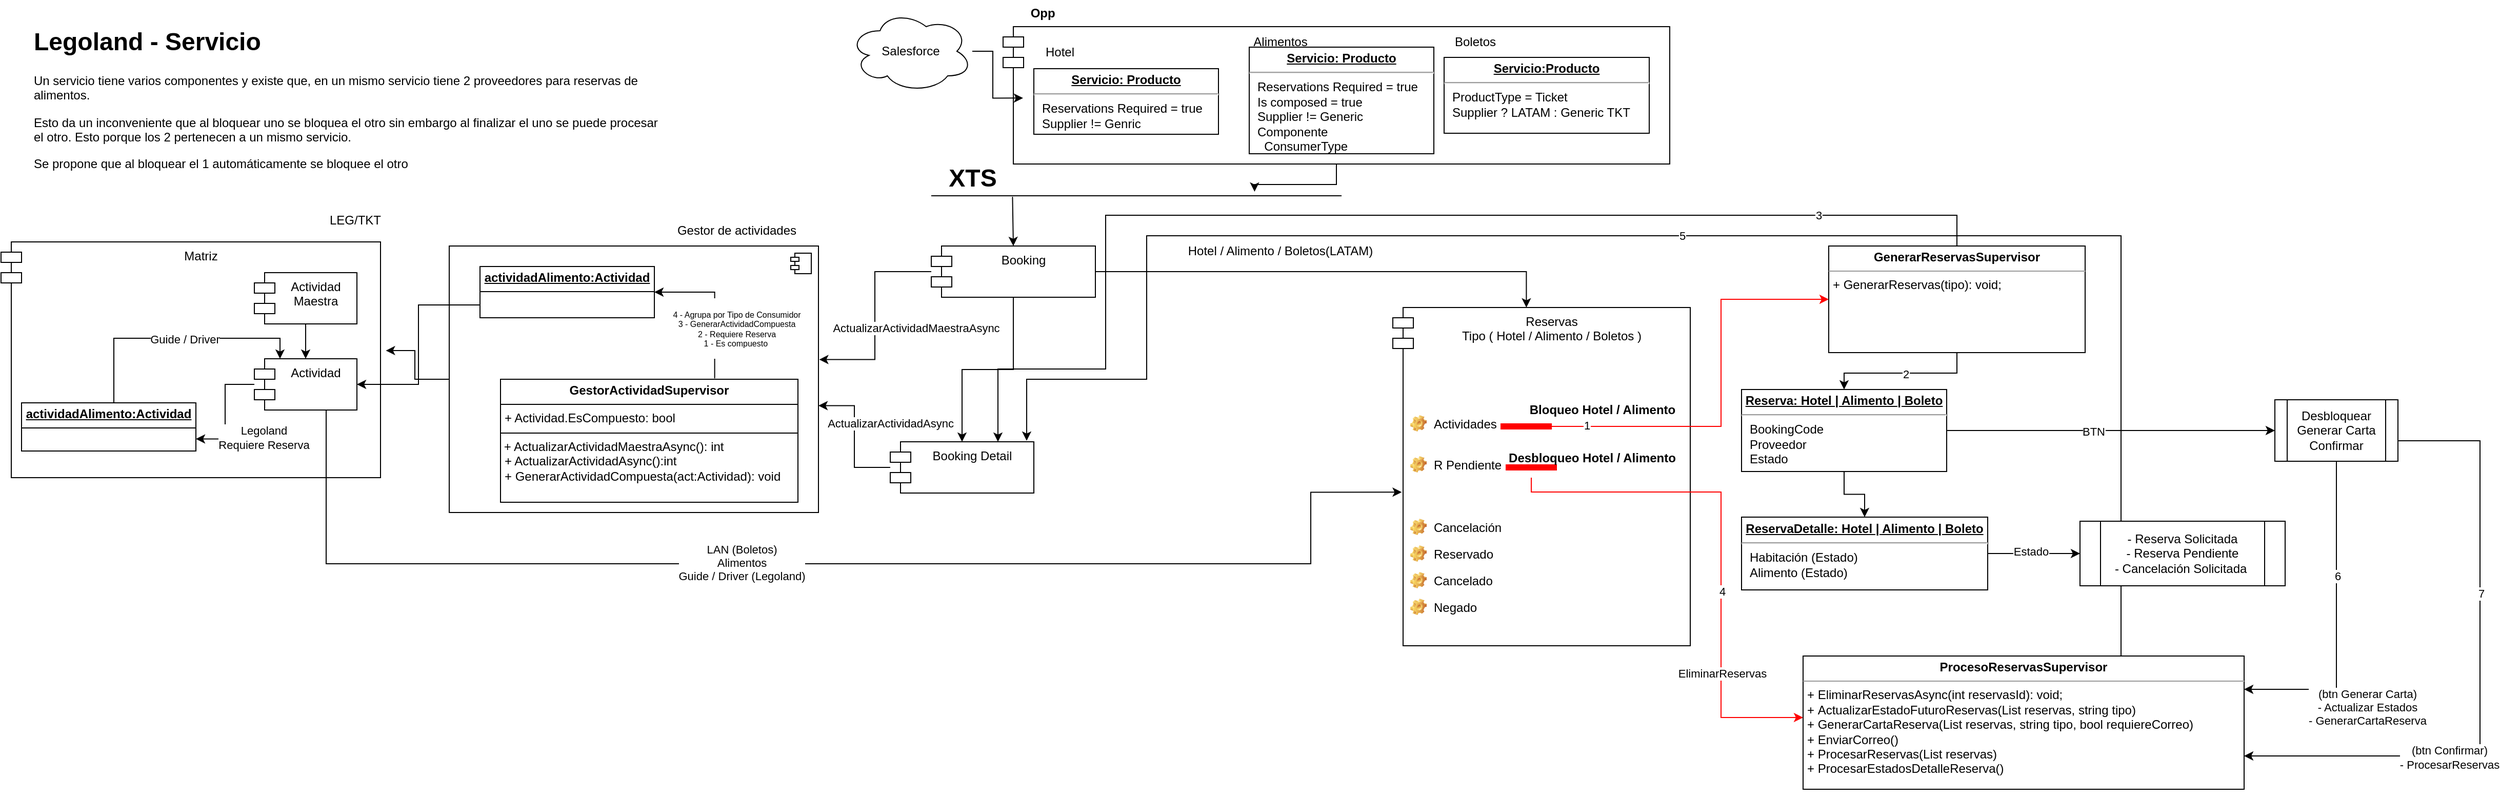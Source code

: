 <mxfile version="24.1.0" type="device">
  <diagram name="Página-1" id="PYMxH9Rl1cGZMPKtF-ub">
    <mxGraphModel dx="1992" dy="854" grid="1" gridSize="10" guides="1" tooltips="1" connect="1" arrows="1" fold="1" page="1" pageScale="1" pageWidth="827" pageHeight="1169" math="0" shadow="0">
      <root>
        <mxCell id="0" />
        <mxCell id="1" parent="0" />
        <mxCell id="vX2chzJ--pAAIUpLTNBK-2" value="Matriz" style="shape=module;align=left;spacingLeft=20;align=center;verticalAlign=top;whiteSpace=wrap;html=1;" parent="1" vertex="1">
          <mxGeometry x="-827" y="236" width="370" height="230" as="geometry" />
        </mxCell>
        <mxCell id="v7J90BLapNFsVzW8ZO-v-1" value="Salesforce" style="ellipse;shape=cloud;whiteSpace=wrap;html=1;" parent="1" vertex="1">
          <mxGeometry y="10" width="120" height="80" as="geometry" />
        </mxCell>
        <mxCell id="v7J90BLapNFsVzW8ZO-v-2" value="" style="shape=module;align=left;spacingLeft=20;align=center;verticalAlign=top;whiteSpace=wrap;html=1;" parent="1" vertex="1">
          <mxGeometry x="150" y="26" width="650" height="134" as="geometry" />
        </mxCell>
        <mxCell id="v7J90BLapNFsVzW8ZO-v-4" style="edgeStyle=orthogonalEdgeStyle;rounded=0;orthogonalLoop=1;jettySize=auto;html=1;entryX=0.03;entryY=0.52;entryDx=0;entryDy=0;entryPerimeter=0;" parent="1" source="v7J90BLapNFsVzW8ZO-v-1" target="v7J90BLapNFsVzW8ZO-v-2" edge="1">
          <mxGeometry relative="1" as="geometry" />
        </mxCell>
        <mxCell id="v7J90BLapNFsVzW8ZO-v-5" value="Opp&amp;nbsp;" style="text;align=center;fontStyle=1;verticalAlign=middle;spacingLeft=3;spacingRight=3;strokeColor=none;rotatable=0;points=[[0,0.5],[1,0.5]];portConstraint=eastwest;html=1;" parent="1" vertex="1">
          <mxGeometry x="150" width="80" height="26" as="geometry" />
        </mxCell>
        <mxCell id="v7J90BLapNFsVzW8ZO-v-7" value="" style="line;strokeWidth=1;fillColor=none;align=left;verticalAlign=middle;spacingTop=-1;spacingLeft=3;spacingRight=3;rotatable=0;labelPosition=right;points=[];portConstraint=eastwest;strokeColor=inherit;" parent="1" vertex="1">
          <mxGeometry x="80" y="187" width="400" height="8" as="geometry" />
        </mxCell>
        <mxCell id="v7J90BLapNFsVzW8ZO-v-8" value="XTS" style="text;align=center;fontStyle=1;verticalAlign=middle;spacingLeft=3;spacingRight=3;strokeColor=none;rotatable=0;points=[[0,0.5],[1,0.5]];portConstraint=eastwest;html=1;fontSize=24;" parent="1" vertex="1">
          <mxGeometry x="80" y="161" width="80" height="26" as="geometry" />
        </mxCell>
        <mxCell id="vkyU6mVskXSO25N0Nz5W-3" style="edgeStyle=orthogonalEdgeStyle;rounded=0;orthogonalLoop=1;jettySize=auto;html=1;entryX=0.5;entryY=0;entryDx=0;entryDy=0;" parent="1" source="v7J90BLapNFsVzW8ZO-v-10" target="vkyU6mVskXSO25N0Nz5W-2" edge="1">
          <mxGeometry relative="1" as="geometry" />
        </mxCell>
        <mxCell id="VNpWWEozQAFH_FodjFq2-3" style="edgeStyle=orthogonalEdgeStyle;rounded=0;orthogonalLoop=1;jettySize=auto;html=1;entryX=1.002;entryY=0.426;entryDx=0;entryDy=0;entryPerimeter=0;" parent="1" source="v7J90BLapNFsVzW8ZO-v-10" target="VNpWWEozQAFH_FodjFq2-1" edge="1">
          <mxGeometry relative="1" as="geometry" />
        </mxCell>
        <mxCell id="7Qd1ihJ0JhN_LgOngrTX-6" value="ActualizarActividadMaestraAsync" style="edgeLabel;html=1;align=center;verticalAlign=middle;resizable=0;points=[];" parent="VNpWWEozQAFH_FodjFq2-3" vertex="1" connectable="0">
          <mxGeometry x="0.046" y="1" relative="1" as="geometry">
            <mxPoint x="39" y="8" as="offset" />
          </mxGeometry>
        </mxCell>
        <mxCell id="v7J90BLapNFsVzW8ZO-v-10" value="Booking" style="shape=module;align=left;spacingLeft=20;align=center;verticalAlign=top;whiteSpace=wrap;html=1;" parent="1" vertex="1">
          <mxGeometry x="80" y="240" width="160" height="50" as="geometry" />
        </mxCell>
        <mxCell id="v7J90BLapNFsVzW8ZO-v-11" value="" style="endArrow=classic;html=1;rounded=0;exitX=0.198;exitY=0.625;exitDx=0;exitDy=0;exitPerimeter=0;entryX=0.5;entryY=0;entryDx=0;entryDy=0;" parent="1" source="v7J90BLapNFsVzW8ZO-v-7" target="v7J90BLapNFsVzW8ZO-v-10" edge="1">
          <mxGeometry width="50" height="50" relative="1" as="geometry">
            <mxPoint x="270" y="330" as="sourcePoint" />
            <mxPoint x="320" y="280" as="targetPoint" />
          </mxGeometry>
        </mxCell>
        <mxCell id="v7J90BLapNFsVzW8ZO-v-12" value="Reservas&lt;br&gt;Tipo ( Hotel / Alimento / Boletos )" style="shape=module;align=left;spacingLeft=20;align=center;verticalAlign=top;whiteSpace=wrap;html=1;" parent="1" vertex="1">
          <mxGeometry x="530" y="300" width="290" height="330" as="geometry" />
        </mxCell>
        <mxCell id="vVjyvrWSgjifBvwSnUGZ-7" style="edgeStyle=orthogonalEdgeStyle;rounded=0;orthogonalLoop=1;jettySize=auto;html=1;entryX=0.75;entryY=0;entryDx=0;entryDy=0;" parent="1" source="sygQfr_O5eZbzNL4AvN2-1" target="vkyU6mVskXSO25N0Nz5W-2" edge="1">
          <mxGeometry relative="1" as="geometry">
            <Array as="points">
              <mxPoint x="250" y="210" />
              <mxPoint x="250" y="360" />
              <mxPoint x="145" y="360" />
            </Array>
          </mxGeometry>
        </mxCell>
        <mxCell id="vVjyvrWSgjifBvwSnUGZ-9" value="3" style="edgeLabel;html=1;align=center;verticalAlign=middle;resizable=0;points=[];" parent="vVjyvrWSgjifBvwSnUGZ-7" vertex="1" connectable="0">
          <mxGeometry x="-0.722" relative="1" as="geometry">
            <mxPoint as="offset" />
          </mxGeometry>
        </mxCell>
        <mxCell id="vVjyvrWSgjifBvwSnUGZ-8" style="edgeStyle=orthogonalEdgeStyle;rounded=0;orthogonalLoop=1;jettySize=auto;html=1;entryX=0.5;entryY=0;entryDx=0;entryDy=0;" parent="1" source="sygQfr_O5eZbzNL4AvN2-1" target="vkyU6mVskXSO25N0Nz5W-9" edge="1">
          <mxGeometry relative="1" as="geometry" />
        </mxCell>
        <mxCell id="vVjyvrWSgjifBvwSnUGZ-10" value="2" style="edgeLabel;html=1;align=center;verticalAlign=middle;resizable=0;points=[];" parent="vVjyvrWSgjifBvwSnUGZ-8" vertex="1" connectable="0">
          <mxGeometry x="-0.041" y="1" relative="1" as="geometry">
            <mxPoint as="offset" />
          </mxGeometry>
        </mxCell>
        <mxCell id="sygQfr_O5eZbzNL4AvN2-1" value="&lt;p style=&quot;margin:0px;margin-top:4px;text-align:center;&quot;&gt;&lt;b&gt;GenerarReservasSupervisor&lt;/b&gt;&lt;/p&gt;&lt;hr size=&quot;1&quot;&gt;&lt;p style=&quot;margin:0px;margin-left:4px;&quot;&gt;&lt;/p&gt;&lt;p style=&quot;margin:0px;margin-left:4px;&quot;&gt;+ GenerarReservas(tipo): void;&lt;/p&gt;" style="verticalAlign=top;align=left;overflow=fill;fontSize=12;fontFamily=Helvetica;html=1;whiteSpace=wrap;" parent="1" vertex="1">
          <mxGeometry x="955" y="240" width="250" height="104" as="geometry" />
        </mxCell>
        <mxCell id="VNpWWEozQAFH_FodjFq2-4" style="edgeStyle=orthogonalEdgeStyle;rounded=0;orthogonalLoop=1;jettySize=auto;html=1;entryX=1;entryY=0.599;entryDx=0;entryDy=0;entryPerimeter=0;" parent="1" source="vkyU6mVskXSO25N0Nz5W-2" target="VNpWWEozQAFH_FodjFq2-1" edge="1">
          <mxGeometry relative="1" as="geometry" />
        </mxCell>
        <mxCell id="7Qd1ihJ0JhN_LgOngrTX-7" value="ActualizarActividadAsync" style="edgeLabel;html=1;align=center;verticalAlign=middle;resizable=0;points=[];" parent="VNpWWEozQAFH_FodjFq2-4" vertex="1" connectable="0">
          <mxGeometry x="0.303" y="-2" relative="1" as="geometry">
            <mxPoint x="33" y="7" as="offset" />
          </mxGeometry>
        </mxCell>
        <mxCell id="vkyU6mVskXSO25N0Nz5W-2" value="Booking Detail" style="shape=module;align=left;spacingLeft=20;align=center;verticalAlign=top;whiteSpace=wrap;html=1;" parent="1" vertex="1">
          <mxGeometry x="40" y="431" width="140" height="50" as="geometry" />
        </mxCell>
        <mxCell id="7Qd1ihJ0JhN_LgOngrTX-14" style="edgeStyle=orthogonalEdgeStyle;rounded=0;orthogonalLoop=1;jettySize=auto;html=1;entryX=1;entryY=0.75;entryDx=0;entryDy=0;" parent="1" source="vkyU6mVskXSO25N0Nz5W-4" target="7Qd1ihJ0JhN_LgOngrTX-13" edge="1">
          <mxGeometry relative="1" as="geometry" />
        </mxCell>
        <mxCell id="7Qd1ihJ0JhN_LgOngrTX-17" value="Legoland&lt;div&gt;Requiere Reserva&lt;/div&gt;" style="edgeLabel;html=1;align=center;verticalAlign=middle;resizable=0;points=[];" parent="7Qd1ihJ0JhN_LgOngrTX-14" vertex="1" connectable="0">
          <mxGeometry x="0.162" y="-1" relative="1" as="geometry">
            <mxPoint x="38" y="16" as="offset" />
          </mxGeometry>
        </mxCell>
        <mxCell id="vkyU6mVskXSO25N0Nz5W-4" value="Actividad" style="shape=module;align=left;spacingLeft=20;align=center;verticalAlign=top;whiteSpace=wrap;html=1;" parent="1" vertex="1">
          <mxGeometry x="-580" y="350" width="100" height="50" as="geometry" />
        </mxCell>
        <mxCell id="vkyU6mVskXSO25N0Nz5W-8" style="edgeStyle=orthogonalEdgeStyle;rounded=0;orthogonalLoop=1;jettySize=auto;html=1;entryX=0.5;entryY=0;entryDx=0;entryDy=0;" parent="1" source="vkyU6mVskXSO25N0Nz5W-5" target="vkyU6mVskXSO25N0Nz5W-4" edge="1">
          <mxGeometry relative="1" as="geometry" />
        </mxCell>
        <mxCell id="vkyU6mVskXSO25N0Nz5W-5" value="Actividad Maestra" style="shape=module;align=left;spacingLeft=20;align=center;verticalAlign=top;whiteSpace=wrap;html=1;" parent="1" vertex="1">
          <mxGeometry x="-580" y="266" width="100" height="50" as="geometry" />
        </mxCell>
        <mxCell id="vVjyvrWSgjifBvwSnUGZ-28" style="edgeStyle=orthogonalEdgeStyle;rounded=0;orthogonalLoop=1;jettySize=auto;html=1;entryX=0.5;entryY=0;entryDx=0;entryDy=0;" parent="1" source="vkyU6mVskXSO25N0Nz5W-9" target="vVjyvrWSgjifBvwSnUGZ-27" edge="1">
          <mxGeometry relative="1" as="geometry" />
        </mxCell>
        <mxCell id="vVjyvrWSgjifBvwSnUGZ-32" style="edgeStyle=orthogonalEdgeStyle;rounded=0;orthogonalLoop=1;jettySize=auto;html=1;entryX=0;entryY=0.5;entryDx=0;entryDy=0;" parent="1" source="vkyU6mVskXSO25N0Nz5W-9" target="vVjyvrWSgjifBvwSnUGZ-31" edge="1">
          <mxGeometry relative="1" as="geometry" />
        </mxCell>
        <mxCell id="vVjyvrWSgjifBvwSnUGZ-38" value="BTN" style="edgeLabel;html=1;align=center;verticalAlign=middle;resizable=0;points=[];" parent="vVjyvrWSgjifBvwSnUGZ-32" vertex="1" connectable="0">
          <mxGeometry x="-0.105" relative="1" as="geometry">
            <mxPoint y="1" as="offset" />
          </mxGeometry>
        </mxCell>
        <mxCell id="vkyU6mVskXSO25N0Nz5W-9" value="&lt;p style=&quot;margin:0px;margin-top:4px;text-align:center;text-decoration:underline;&quot;&gt;&lt;b&gt;Reserva: Hotel | Alimento | Boleto&lt;/b&gt;&lt;/p&gt;&lt;hr&gt;&lt;p style=&quot;margin:0px;margin-left:8px;&quot;&gt;BookingCode&lt;/p&gt;&lt;p style=&quot;margin:0px;margin-left:8px;&quot;&gt;Proveedor&lt;/p&gt;&lt;p style=&quot;margin:0px;margin-left:8px;&quot;&gt;Estado&lt;/p&gt;" style="verticalAlign=top;align=left;overflow=fill;html=1;whiteSpace=wrap;" parent="1" vertex="1">
          <mxGeometry x="870" y="380" width="200" height="80" as="geometry" />
        </mxCell>
        <mxCell id="vVjyvrWSgjifBvwSnUGZ-4" style="edgeStyle=orthogonalEdgeStyle;rounded=0;orthogonalLoop=1;jettySize=auto;html=1;entryX=0;entryY=0.5;entryDx=0;entryDy=0;strokeColor=#FF0000;" parent="1" source="vkyU6mVskXSO25N0Nz5W-17" target="sygQfr_O5eZbzNL4AvN2-1" edge="1">
          <mxGeometry relative="1" as="geometry">
            <Array as="points">
              <mxPoint x="850" y="416" />
              <mxPoint x="850" y="292" />
            </Array>
          </mxGeometry>
        </mxCell>
        <mxCell id="vVjyvrWSgjifBvwSnUGZ-5" value="1" style="edgeLabel;html=1;align=center;verticalAlign=middle;resizable=0;points=[];" parent="vVjyvrWSgjifBvwSnUGZ-4" vertex="1" connectable="0">
          <mxGeometry x="-0.831" y="1" relative="1" as="geometry">
            <mxPoint as="offset" />
          </mxGeometry>
        </mxCell>
        <mxCell id="vkyU6mVskXSO25N0Nz5W-17" value="" style="shape=line;html=1;strokeWidth=6;strokeColor=#ff0000;" parent="1" vertex="1">
          <mxGeometry x="635" y="406" width="50" height="20" as="geometry" />
        </mxCell>
        <mxCell id="vkyU6mVskXSO25N0Nz5W-20" value="Bloqueo&amp;nbsp;Hotel / Alimento" style="text;align=center;fontStyle=1;verticalAlign=middle;spacingLeft=3;spacingRight=3;strokeColor=none;rotatable=0;points=[[0,0.5],[1,0.5]];portConstraint=eastwest;html=1;" parent="1" vertex="1">
          <mxGeometry x="655" y="387" width="157" height="26" as="geometry" />
        </mxCell>
        <mxCell id="XOuOTbmXW2zQoXdQPLwQ-1" value="&lt;p style=&quot;margin:0px;margin-top:4px;text-align:center;text-decoration:underline;&quot;&gt;&lt;b&gt;Servicio: Producto&lt;/b&gt;&lt;/p&gt;&lt;hr&gt;&lt;p style=&quot;margin:0px;margin-left:8px;&quot;&gt;Reservations Required = true&lt;br&gt;&lt;/p&gt;&lt;p style=&quot;margin:0px;margin-left:8px;&quot;&gt;Supplier != Genric&lt;/p&gt;" style="verticalAlign=top;align=left;overflow=fill;html=1;whiteSpace=wrap;" parent="1" vertex="1">
          <mxGeometry x="180" y="67" width="180" height="64" as="geometry" />
        </mxCell>
        <mxCell id="XOuOTbmXW2zQoXdQPLwQ-2" value="&lt;p style=&quot;margin:0px;margin-top:4px;text-align:center;text-decoration:underline;&quot;&gt;&lt;b&gt;Servicio: Producto&lt;/b&gt;&lt;/p&gt;&lt;hr&gt;&lt;p style=&quot;margin:0px;margin-left:8px;&quot;&gt;Reservations Required = true&lt;br&gt;&lt;/p&gt;&lt;p style=&quot;margin:0px;margin-left:8px;&quot;&gt;Is composed = true&lt;/p&gt;&lt;p style=&quot;margin:0px;margin-left:8px;&quot;&gt;Supplier != Generic&lt;/p&gt;&lt;p style=&quot;margin:0px;margin-left:8px;&quot;&gt;Componente&lt;/p&gt;&lt;p style=&quot;margin:0px;margin-left:8px;&quot;&gt;&amp;nbsp; ConsumerType&lt;/p&gt;" style="verticalAlign=top;align=left;overflow=fill;html=1;whiteSpace=wrap;" parent="1" vertex="1">
          <mxGeometry x="390" y="46" width="180" height="104" as="geometry" />
        </mxCell>
        <mxCell id="XOuOTbmXW2zQoXdQPLwQ-4" value="Hotel" style="text;html=1;align=center;verticalAlign=middle;resizable=0;points=[];autosize=1;strokeColor=none;fillColor=none;" parent="1" vertex="1">
          <mxGeometry x="180" y="36" width="50" height="30" as="geometry" />
        </mxCell>
        <mxCell id="XOuOTbmXW2zQoXdQPLwQ-5" value="Alimentos" style="text;html=1;align=center;verticalAlign=middle;resizable=0;points=[];autosize=1;strokeColor=none;fillColor=none;" parent="1" vertex="1">
          <mxGeometry x="380" y="26" width="80" height="30" as="geometry" />
        </mxCell>
        <mxCell id="XOuOTbmXW2zQoXdQPLwQ-8" style="edgeStyle=orthogonalEdgeStyle;rounded=0;orthogonalLoop=1;jettySize=auto;html=1;entryX=0.788;entryY=0;entryDx=0;entryDy=0;entryPerimeter=0;" parent="1" source="v7J90BLapNFsVzW8ZO-v-2" target="v7J90BLapNFsVzW8ZO-v-7" edge="1">
          <mxGeometry relative="1" as="geometry" />
        </mxCell>
        <mxCell id="XOuOTbmXW2zQoXdQPLwQ-9" value="&lt;p style=&quot;margin:0px;margin-top:4px;text-align:center;text-decoration:underline;&quot;&gt;&lt;b&gt;Servicio:Producto&lt;/b&gt;&lt;/p&gt;&lt;hr&gt;&lt;p style=&quot;margin:0px;margin-left:8px;&quot;&gt;ProductType = Ticket&lt;br&gt;Supplier ? LATAM : Generic TKT&lt;/p&gt;" style="verticalAlign=top;align=left;overflow=fill;html=1;whiteSpace=wrap;" parent="1" vertex="1">
          <mxGeometry x="580" y="56" width="200" height="74" as="geometry" />
        </mxCell>
        <mxCell id="vX2chzJ--pAAIUpLTNBK-1" value="Boletos" style="text;html=1;align=center;verticalAlign=middle;resizable=0;points=[];autosize=1;strokeColor=none;fillColor=none;" parent="1" vertex="1">
          <mxGeometry x="580" y="26" width="60" height="30" as="geometry" />
        </mxCell>
        <mxCell id="vX2chzJ--pAAIUpLTNBK-3" style="edgeStyle=orthogonalEdgeStyle;rounded=0;orthogonalLoop=1;jettySize=auto;html=1;entryX=0.449;entryY=0;entryDx=0;entryDy=0;entryPerimeter=0;" parent="1" source="v7J90BLapNFsVzW8ZO-v-10" target="v7J90BLapNFsVzW8ZO-v-12" edge="1">
          <mxGeometry relative="1" as="geometry" />
        </mxCell>
        <mxCell id="vX2chzJ--pAAIUpLTNBK-4" value="Hotel / Alimento / Boletos(LATAM)" style="text;html=1;align=center;verticalAlign=middle;resizable=0;points=[];autosize=1;strokeColor=none;fillColor=none;" parent="1" vertex="1">
          <mxGeometry x="320" y="230" width="200" height="30" as="geometry" />
        </mxCell>
        <mxCell id="vX2chzJ--pAAIUpLTNBK-6" value="LEG/TKT" style="text;html=1;align=center;verticalAlign=middle;resizable=0;points=[];autosize=1;strokeColor=none;fillColor=none;" parent="1" vertex="1">
          <mxGeometry x="-517" y="200" width="70" height="30" as="geometry" />
        </mxCell>
        <mxCell id="vVjyvrWSgjifBvwSnUGZ-11" value="Actividades" style="label;fontStyle=0;strokeColor=none;fillColor=none;align=left;verticalAlign=top;overflow=hidden;spacingLeft=28;spacingRight=4;rotatable=0;points=[[0,0.5],[1,0.5]];portConstraint=eastwest;imageWidth=16;imageHeight=16;whiteSpace=wrap;html=1;image=img/clipart/Gear_128x128.png" parent="1" vertex="1">
          <mxGeometry x="540" y="400" width="100" height="26" as="geometry" />
        </mxCell>
        <mxCell id="vVjyvrWSgjifBvwSnUGZ-12" value="Cancelación" style="label;fontStyle=0;strokeColor=none;fillColor=none;align=left;verticalAlign=top;overflow=hidden;spacingLeft=28;spacingRight=4;rotatable=0;points=[[0,0.5],[1,0.5]];portConstraint=eastwest;imageWidth=16;imageHeight=16;whiteSpace=wrap;html=1;image=img/clipart/Gear_128x128.png" parent="1" vertex="1">
          <mxGeometry x="540" y="501" width="105" height="26" as="geometry" />
        </mxCell>
        <mxCell id="vVjyvrWSgjifBvwSnUGZ-13" value="R Pendiente" style="label;fontStyle=0;strokeColor=none;fillColor=none;align=left;verticalAlign=top;overflow=hidden;spacingLeft=28;spacingRight=4;rotatable=0;points=[[0,0.5],[1,0.5]];portConstraint=eastwest;imageWidth=16;imageHeight=16;whiteSpace=wrap;html=1;image=img/clipart/Gear_128x128.png" parent="1" vertex="1">
          <mxGeometry x="540" y="440" width="105" height="26" as="geometry" />
        </mxCell>
        <mxCell id="vVjyvrWSgjifBvwSnUGZ-14" value="Reservado" style="label;fontStyle=0;strokeColor=none;fillColor=none;align=left;verticalAlign=top;overflow=hidden;spacingLeft=28;spacingRight=4;rotatable=0;points=[[0,0.5],[1,0.5]];portConstraint=eastwest;imageWidth=16;imageHeight=16;whiteSpace=wrap;html=1;image=img/clipart/Gear_128x128.png" parent="1" vertex="1">
          <mxGeometry x="540" y="527" width="115" height="26" as="geometry" />
        </mxCell>
        <mxCell id="vVjyvrWSgjifBvwSnUGZ-15" value="Cancelado" style="label;fontStyle=0;strokeColor=none;fillColor=none;align=left;verticalAlign=top;overflow=hidden;spacingLeft=28;spacingRight=4;rotatable=0;points=[[0,0.5],[1,0.5]];portConstraint=eastwest;imageWidth=16;imageHeight=16;whiteSpace=wrap;html=1;image=img/clipart/Gear_128x128.png" parent="1" vertex="1">
          <mxGeometry x="540" y="553" width="105" height="26" as="geometry" />
        </mxCell>
        <mxCell id="vVjyvrWSgjifBvwSnUGZ-16" value="Negado" style="label;fontStyle=0;strokeColor=none;fillColor=none;align=left;verticalAlign=top;overflow=hidden;spacingLeft=28;spacingRight=4;rotatable=0;points=[[0,0.5],[1,0.5]];portConstraint=eastwest;imageWidth=16;imageHeight=16;whiteSpace=wrap;html=1;image=img/clipart/Gear_128x128.png" parent="1" vertex="1">
          <mxGeometry x="540" y="579" width="95" height="26" as="geometry" />
        </mxCell>
        <mxCell id="vVjyvrWSgjifBvwSnUGZ-19" style="edgeStyle=orthogonalEdgeStyle;rounded=0;orthogonalLoop=1;jettySize=auto;html=1;strokeColor=#FF0000;" parent="1" source="vVjyvrWSgjifBvwSnUGZ-17" target="vVjyvrWSgjifBvwSnUGZ-20" edge="1">
          <mxGeometry relative="1" as="geometry">
            <mxPoint x="820" y="750" as="targetPoint" />
            <Array as="points">
              <mxPoint x="665" y="480" />
              <mxPoint x="850" y="480" />
              <mxPoint x="850" y="700" />
              <mxPoint x="1000" y="700" />
              <mxPoint x="1000" y="702" />
            </Array>
          </mxGeometry>
        </mxCell>
        <mxCell id="vVjyvrWSgjifBvwSnUGZ-26" value="4" style="edgeLabel;html=1;align=center;verticalAlign=middle;resizable=0;points=[];" parent="vVjyvrWSgjifBvwSnUGZ-19" vertex="1" connectable="0">
          <mxGeometry x="0.185" y="1" relative="1" as="geometry">
            <mxPoint as="offset" />
          </mxGeometry>
        </mxCell>
        <mxCell id="vVjyvrWSgjifBvwSnUGZ-37" value="EliminarReservas" style="edgeLabel;html=1;align=center;verticalAlign=middle;resizable=0;points=[];" parent="vVjyvrWSgjifBvwSnUGZ-19" vertex="1" connectable="0">
          <mxGeometry x="0.501" y="1" relative="1" as="geometry">
            <mxPoint y="1" as="offset" />
          </mxGeometry>
        </mxCell>
        <mxCell id="vVjyvrWSgjifBvwSnUGZ-17" value="" style="shape=line;html=1;strokeWidth=6;strokeColor=#ff0000;" parent="1" vertex="1">
          <mxGeometry x="640" y="446" width="50" height="20" as="geometry" />
        </mxCell>
        <mxCell id="vVjyvrWSgjifBvwSnUGZ-18" value="Desbloqueo&amp;nbsp;Hotel / Alimento" style="text;align=center;fontStyle=1;verticalAlign=middle;spacingLeft=3;spacingRight=3;strokeColor=none;rotatable=0;points=[[0,0.5],[1,0.5]];portConstraint=eastwest;html=1;" parent="1" vertex="1">
          <mxGeometry x="645" y="434" width="157" height="26" as="geometry" />
        </mxCell>
        <mxCell id="vVjyvrWSgjifBvwSnUGZ-20" value="&lt;p style=&quot;margin:0px;margin-top:4px;text-align:center;&quot;&gt;&lt;b&gt;ProcesoReservasSupervisor&lt;/b&gt;&lt;/p&gt;&lt;hr size=&quot;1&quot;&gt;&lt;p style=&quot;margin:0px;margin-left:4px;&quot;&gt;&lt;/p&gt;&lt;p style=&quot;margin:0px;margin-left:4px;&quot;&gt;+ EliminarReservasAsync(int reservasId): void;&lt;/p&gt;&lt;p style=&quot;margin:0px;margin-left:4px;&quot;&gt;+&amp;nbsp;ActualizarEstadoFuturoReservas(List reservas, string tipo)&lt;/p&gt;&lt;p style=&quot;margin:0px;margin-left:4px;&quot;&gt;+ GenerarCartaReserva(List reservas, string tipo, bool requiereCorreo)&lt;/p&gt;&lt;p style=&quot;margin:0px;margin-left:4px;&quot;&gt;+ EnviarCorreo()&lt;/p&gt;&lt;p style=&quot;margin:0px;margin-left:4px;&quot;&gt;+&amp;nbsp;ProcesarReservas(List reservas)&lt;/p&gt;&lt;p style=&quot;margin:0px;margin-left:4px;&quot;&gt;+ ProcesarEstadosDetalleReserva()&lt;/p&gt;" style="verticalAlign=top;align=left;overflow=fill;fontSize=12;fontFamily=Helvetica;html=1;whiteSpace=wrap;" parent="1" vertex="1">
          <mxGeometry x="930" y="640" width="430" height="130" as="geometry" />
        </mxCell>
        <mxCell id="vVjyvrWSgjifBvwSnUGZ-22" style="edgeStyle=orthogonalEdgeStyle;rounded=0;orthogonalLoop=1;jettySize=auto;html=1;exitX=0.5;exitY=1;exitDx=0;exitDy=0;" parent="1" source="vVjyvrWSgjifBvwSnUGZ-20" target="vVjyvrWSgjifBvwSnUGZ-20" edge="1">
          <mxGeometry relative="1" as="geometry" />
        </mxCell>
        <mxCell id="vVjyvrWSgjifBvwSnUGZ-23" value="5" style="edgeStyle=orthogonalEdgeStyle;rounded=0;orthogonalLoop=1;jettySize=auto;html=1;entryX=0.95;entryY=-0.02;entryDx=0;entryDy=0;entryPerimeter=0;" parent="1" source="vVjyvrWSgjifBvwSnUGZ-20" target="vkyU6mVskXSO25N0Nz5W-2" edge="1">
          <mxGeometry relative="1" as="geometry">
            <Array as="points">
              <mxPoint x="1240" y="230" />
              <mxPoint x="290" y="230" />
              <mxPoint x="290" y="370" />
              <mxPoint x="173" y="370" />
            </Array>
          </mxGeometry>
        </mxCell>
        <mxCell id="vVjyvrWSgjifBvwSnUGZ-30" style="edgeStyle=orthogonalEdgeStyle;rounded=0;orthogonalLoop=1;jettySize=auto;html=1;entryX=0;entryY=0.5;entryDx=0;entryDy=0;" parent="1" source="vVjyvrWSgjifBvwSnUGZ-27" target="vVjyvrWSgjifBvwSnUGZ-29" edge="1">
          <mxGeometry relative="1" as="geometry" />
        </mxCell>
        <mxCell id="vVjyvrWSgjifBvwSnUGZ-34" value="Estado" style="edgeLabel;html=1;align=center;verticalAlign=middle;resizable=0;points=[];" parent="vVjyvrWSgjifBvwSnUGZ-30" vertex="1" connectable="0">
          <mxGeometry x="-0.067" y="2" relative="1" as="geometry">
            <mxPoint as="offset" />
          </mxGeometry>
        </mxCell>
        <mxCell id="vVjyvrWSgjifBvwSnUGZ-27" value="&lt;p style=&quot;margin:0px;margin-top:4px;text-align:center;text-decoration:underline;&quot;&gt;&lt;b&gt;ReservaDetalle: Hotel | Alimento | Boleto&lt;/b&gt;&lt;/p&gt;&lt;hr&gt;&lt;p style=&quot;margin:0px;margin-left:8px;&quot;&gt;Habitación (Estado)&lt;/p&gt;&lt;p style=&quot;margin:0px;margin-left:8px;&quot;&gt;Alimento (Estado)&lt;/p&gt;&lt;p style=&quot;margin:0px;margin-left:8px;&quot;&gt;&lt;br&gt;&lt;/p&gt;" style="verticalAlign=top;align=left;overflow=fill;html=1;whiteSpace=wrap;" parent="1" vertex="1">
          <mxGeometry x="870" y="504.5" width="240" height="71" as="geometry" />
        </mxCell>
        <mxCell id="vVjyvrWSgjifBvwSnUGZ-29" value="- Reserva Solicitada&lt;br&gt;- Reserva Pendiente&lt;br&gt;- Cancelación Solicitada&amp;nbsp;" style="shape=process;whiteSpace=wrap;html=1;backgroundOutline=1;" parent="1" vertex="1">
          <mxGeometry x="1200" y="508.5" width="200" height="63" as="geometry" />
        </mxCell>
        <mxCell id="vVjyvrWSgjifBvwSnUGZ-39" style="edgeStyle=orthogonalEdgeStyle;rounded=0;orthogonalLoop=1;jettySize=auto;html=1;entryX=1;entryY=0.25;entryDx=0;entryDy=0;" parent="1" source="vVjyvrWSgjifBvwSnUGZ-31" target="vVjyvrWSgjifBvwSnUGZ-20" edge="1">
          <mxGeometry relative="1" as="geometry">
            <mxPoint x="1530" y="610" as="targetPoint" />
            <Array as="points">
              <mxPoint x="1450" y="692" />
              <mxPoint x="1500" y="692" />
              <mxPoint x="1500" y="673" />
            </Array>
          </mxGeometry>
        </mxCell>
        <mxCell id="vVjyvrWSgjifBvwSnUGZ-40" value="(btn Generar Carta)&lt;br&gt;- Actualizar Estados&lt;br&gt;- GenerarCartaReserva" style="edgeLabel;html=1;align=center;verticalAlign=middle;resizable=0;points=[];" parent="vVjyvrWSgjifBvwSnUGZ-39" vertex="1" connectable="0">
          <mxGeometry x="0.202" y="3" relative="1" as="geometry">
            <mxPoint y="1" as="offset" />
          </mxGeometry>
        </mxCell>
        <mxCell id="vVjyvrWSgjifBvwSnUGZ-43" value="6" style="edgeLabel;html=1;align=center;verticalAlign=middle;resizable=0;points=[];" parent="vVjyvrWSgjifBvwSnUGZ-39" vertex="1" connectable="0">
          <mxGeometry x="-0.508" y="1" relative="1" as="geometry">
            <mxPoint y="1" as="offset" />
          </mxGeometry>
        </mxCell>
        <mxCell id="vVjyvrWSgjifBvwSnUGZ-31" value="Desbloquear&lt;br&gt;Generar Carta&lt;br&gt;Confirmar" style="shape=process;whiteSpace=wrap;html=1;backgroundOutline=1;" parent="1" vertex="1">
          <mxGeometry x="1390" y="390" width="120" height="60" as="geometry" />
        </mxCell>
        <mxCell id="vVjyvrWSgjifBvwSnUGZ-41" style="edgeStyle=orthogonalEdgeStyle;rounded=0;orthogonalLoop=1;jettySize=auto;html=1;entryX=1;entryY=0.75;entryDx=0;entryDy=0;" parent="1" source="vVjyvrWSgjifBvwSnUGZ-31" target="vVjyvrWSgjifBvwSnUGZ-20" edge="1">
          <mxGeometry relative="1" as="geometry">
            <mxPoint x="1430" y="740" as="targetPoint" />
            <Array as="points">
              <mxPoint x="1590" y="430" />
              <mxPoint x="1590" y="738" />
            </Array>
          </mxGeometry>
        </mxCell>
        <mxCell id="vVjyvrWSgjifBvwSnUGZ-42" value="(btn Confirmar)&lt;br&gt;- ProcesarReservas" style="edgeLabel;html=1;align=center;verticalAlign=middle;resizable=0;points=[];" parent="vVjyvrWSgjifBvwSnUGZ-41" vertex="1" connectable="0">
          <mxGeometry x="0.357" y="1" relative="1" as="geometry">
            <mxPoint x="1" as="offset" />
          </mxGeometry>
        </mxCell>
        <mxCell id="vVjyvrWSgjifBvwSnUGZ-45" value="7" style="edgeLabel;html=1;align=center;verticalAlign=middle;resizable=0;points=[];" parent="vVjyvrWSgjifBvwSnUGZ-41" vertex="1" connectable="0">
          <mxGeometry x="-0.26" y="1" relative="1" as="geometry">
            <mxPoint as="offset" />
          </mxGeometry>
        </mxCell>
        <mxCell id="VNpWWEozQAFH_FodjFq2-1" value="" style="html=1;dropTarget=0;whiteSpace=wrap;" parent="1" vertex="1">
          <mxGeometry x="-390" y="240" width="360" height="260" as="geometry" />
        </mxCell>
        <mxCell id="VNpWWEozQAFH_FodjFq2-2" value="" style="shape=module;jettyWidth=8;jettyHeight=4;" parent="VNpWWEozQAFH_FodjFq2-1" vertex="1">
          <mxGeometry x="1" width="20" height="20" relative="1" as="geometry">
            <mxPoint x="-27" y="7" as="offset" />
          </mxGeometry>
        </mxCell>
        <mxCell id="VNpWWEozQAFH_FodjFq2-5" style="edgeStyle=orthogonalEdgeStyle;rounded=0;orthogonalLoop=1;jettySize=auto;html=1;entryX=1.014;entryY=0.461;entryDx=0;entryDy=0;entryPerimeter=0;" parent="1" source="VNpWWEozQAFH_FodjFq2-1" target="vX2chzJ--pAAIUpLTNBK-2" edge="1">
          <mxGeometry relative="1" as="geometry" />
        </mxCell>
        <mxCell id="7Qd1ihJ0JhN_LgOngrTX-1" value="Gestor de actividades" style="text;html=1;align=center;verticalAlign=middle;resizable=0;points=[];autosize=1;strokeColor=none;fillColor=none;" parent="1" vertex="1">
          <mxGeometry x="-180" y="210" width="140" height="30" as="geometry" />
        </mxCell>
        <mxCell id="7Qd1ihJ0JhN_LgOngrTX-10" style="edgeStyle=orthogonalEdgeStyle;rounded=0;orthogonalLoop=1;jettySize=auto;html=1;entryX=1;entryY=0.5;entryDx=0;entryDy=0;exitX=0.72;exitY=-0.007;exitDx=0;exitDy=0;exitPerimeter=0;" parent="1" source="7Qd1ihJ0JhN_LgOngrTX-4" target="7Qd1ihJ0JhN_LgOngrTX-8" edge="1">
          <mxGeometry relative="1" as="geometry" />
        </mxCell>
        <mxCell id="7Qd1ihJ0JhN_LgOngrTX-11" value="&lt;div style=&quot;font-size: 10px;&quot;&gt;&lt;br&gt;&lt;/div&gt;&lt;div style=&quot;font-size: 8px;&quot;&gt;&lt;font style=&quot;font-size: 8px;&quot;&gt;4 - Agrupa por Tipo de Consumidor&lt;/font&gt;&lt;/div&gt;&lt;div style=&quot;font-size: 8px;&quot;&gt;&lt;font style=&quot;font-size: 8px;&quot;&gt;3 - GenerarActividadCompuesta&lt;br&gt;&lt;/font&gt;&lt;/div&gt;&lt;div style=&quot;font-size: 8px;&quot;&gt;&lt;font style=&quot;font-size: 8px;&quot;&gt;2 - Requiere Reserva&lt;br&gt;&lt;/font&gt;&lt;/div&gt;&lt;div style=&quot;font-size: 8px;&quot;&gt;&lt;font style=&quot;font-size: 8px;&quot;&gt;&lt;font style=&quot;font-size: 8px;&quot;&gt;1 - Es compuesto&amp;nbsp;&lt;/font&gt;&lt;br&gt;&lt;/font&gt;&lt;/div&gt;&lt;div style=&quot;font-size: 8px;&quot;&gt;&lt;br&gt;&lt;/div&gt;" style="edgeLabel;html=1;align=center;verticalAlign=middle;resizable=0;points=[];" parent="7Qd1ihJ0JhN_LgOngrTX-10" vertex="1" connectable="0">
          <mxGeometry x="-0.363" y="-1" relative="1" as="geometry">
            <mxPoint x="20" y="-4" as="offset" />
          </mxGeometry>
        </mxCell>
        <mxCell id="7Qd1ihJ0JhN_LgOngrTX-4" value="&lt;p style=&quot;margin:0px;margin-top:4px;text-align:center;&quot;&gt;&lt;b&gt;GestorActividadSupervisor&lt;/b&gt;&lt;/p&gt;&lt;hr size=&quot;1&quot; style=&quot;border-style:solid;&quot;&gt;&lt;p style=&quot;margin:0px;margin-left:4px;&quot;&gt;+ Actividad.EsCompuesto: bool&lt;/p&gt;&lt;hr size=&quot;1&quot; style=&quot;border-style:solid;&quot;&gt;&amp;nbsp;+ ActualizarActividadMaestraAsync(): int&lt;br&gt;&lt;p style=&quot;margin:0px;margin-left:4px;&quot;&gt;+ ActualizarActividadAsync():int&lt;span style=&quot;background-color: initial;&quot;&gt;&amp;nbsp;&lt;/span&gt;&lt;/p&gt;&lt;p style=&quot;margin:0px;margin-left:4px;&quot;&gt;+ GenerarActividadCompuesta(act:Actividad): void&lt;/p&gt;" style="verticalAlign=top;align=left;overflow=fill;html=1;whiteSpace=wrap;" parent="1" vertex="1">
          <mxGeometry x="-340" y="370" width="290" height="120" as="geometry" />
        </mxCell>
        <mxCell id="7Qd1ihJ0JhN_LgOngrTX-12" style="edgeStyle=orthogonalEdgeStyle;rounded=0;orthogonalLoop=1;jettySize=auto;html=1;entryX=1;entryY=0.5;entryDx=0;entryDy=0;exitX=0;exitY=0.75;exitDx=0;exitDy=0;" parent="1" source="7Qd1ihJ0JhN_LgOngrTX-8" target="vkyU6mVskXSO25N0Nz5W-4" edge="1">
          <mxGeometry relative="1" as="geometry" />
        </mxCell>
        <mxCell id="7Qd1ihJ0JhN_LgOngrTX-8" value="&lt;p style=&quot;margin:0px;margin-top:4px;text-align:center;text-decoration:underline;&quot;&gt;&lt;b&gt;actividadAlimento:Actividad&lt;/b&gt;&lt;/p&gt;&lt;hr size=&quot;1&quot; style=&quot;border-style:solid;&quot;&gt;&lt;p style=&quot;margin:0px;margin-left:8px;&quot;&gt;&lt;br&gt;&lt;/p&gt;" style="verticalAlign=top;align=left;overflow=fill;html=1;whiteSpace=wrap;" parent="1" vertex="1">
          <mxGeometry x="-360" y="260" width="170" height="50" as="geometry" />
        </mxCell>
        <mxCell id="7Qd1ihJ0JhN_LgOngrTX-15" style="edgeStyle=orthogonalEdgeStyle;rounded=0;orthogonalLoop=1;jettySize=auto;html=1;entryX=0.25;entryY=0;entryDx=0;entryDy=0;" parent="1" source="7Qd1ihJ0JhN_LgOngrTX-13" target="vkyU6mVskXSO25N0Nz5W-4" edge="1">
          <mxGeometry relative="1" as="geometry">
            <Array as="points">
              <mxPoint x="-717" y="330" />
              <mxPoint x="-555" y="330" />
            </Array>
          </mxGeometry>
        </mxCell>
        <mxCell id="7Qd1ihJ0JhN_LgOngrTX-16" value="Guide / Driver" style="edgeLabel;html=1;align=center;verticalAlign=middle;resizable=0;points=[];" parent="7Qd1ihJ0JhN_LgOngrTX-15" vertex="1" connectable="0">
          <mxGeometry x="0.074" y="-1" relative="1" as="geometry">
            <mxPoint as="offset" />
          </mxGeometry>
        </mxCell>
        <mxCell id="7Qd1ihJ0JhN_LgOngrTX-13" value="&lt;p style=&quot;margin:0px;margin-top:4px;text-align:center;text-decoration:underline;&quot;&gt;&lt;b&gt;actividadAlimento:Actividad&lt;/b&gt;&lt;/p&gt;&lt;hr size=&quot;1&quot; style=&quot;border-style:solid;&quot;&gt;&lt;p style=&quot;margin:0px;margin-left:8px;&quot;&gt;&lt;br&gt;&lt;/p&gt;" style="verticalAlign=top;align=left;overflow=fill;html=1;whiteSpace=wrap;" parent="1" vertex="1">
          <mxGeometry x="-807" y="393" width="170" height="47" as="geometry" />
        </mxCell>
        <mxCell id="7Qd1ihJ0JhN_LgOngrTX-18" style="edgeStyle=orthogonalEdgeStyle;rounded=0;orthogonalLoop=1;jettySize=auto;html=1;entryX=0.03;entryY=0.546;entryDx=0;entryDy=0;entryPerimeter=0;" parent="1" source="vkyU6mVskXSO25N0Nz5W-4" target="v7J90BLapNFsVzW8ZO-v-12" edge="1">
          <mxGeometry relative="1" as="geometry">
            <Array as="points">
              <mxPoint x="-510" y="550" />
              <mxPoint x="450" y="550" />
              <mxPoint x="450" y="480" />
            </Array>
          </mxGeometry>
        </mxCell>
        <mxCell id="7Qd1ihJ0JhN_LgOngrTX-19" value="LAN (Boletos)&lt;div&gt;Alimentos&lt;/div&gt;&lt;div&gt;Guide / Driver (Legoland)&lt;/div&gt;" style="edgeLabel;html=1;align=center;verticalAlign=middle;resizable=0;points=[];" parent="7Qd1ihJ0JhN_LgOngrTX-18" vertex="1" connectable="0">
          <mxGeometry x="-0.126" y="1" relative="1" as="geometry">
            <mxPoint as="offset" />
          </mxGeometry>
        </mxCell>
        <mxCell id="7Qd1ihJ0JhN_LgOngrTX-21" value="&lt;h1 style=&quot;margin-top: 0px;&quot;&gt;Legoland - Servicio&lt;/h1&gt;&lt;p&gt;Un servicio tiene varios componentes y existe que, en un mismo servicio tiene 2 proveedores para reservas de alimentos.&amp;nbsp;&lt;/p&gt;&lt;p&gt;Esto da un inconveniente que al bloquear uno se bloquea el otro sin embargo al finalizar el uno se puede procesar el otro. Esto porque los 2 pertenecen a un mismo servicio.&lt;/p&gt;&lt;p&gt;Se propone que al bloquear el 1 automáticamente se bloquee el otro&amp;nbsp;&lt;/p&gt;" style="text;html=1;whiteSpace=wrap;overflow=hidden;rounded=0;" parent="1" vertex="1">
          <mxGeometry x="-797" y="20" width="617" height="160" as="geometry" />
        </mxCell>
      </root>
    </mxGraphModel>
  </diagram>
</mxfile>
